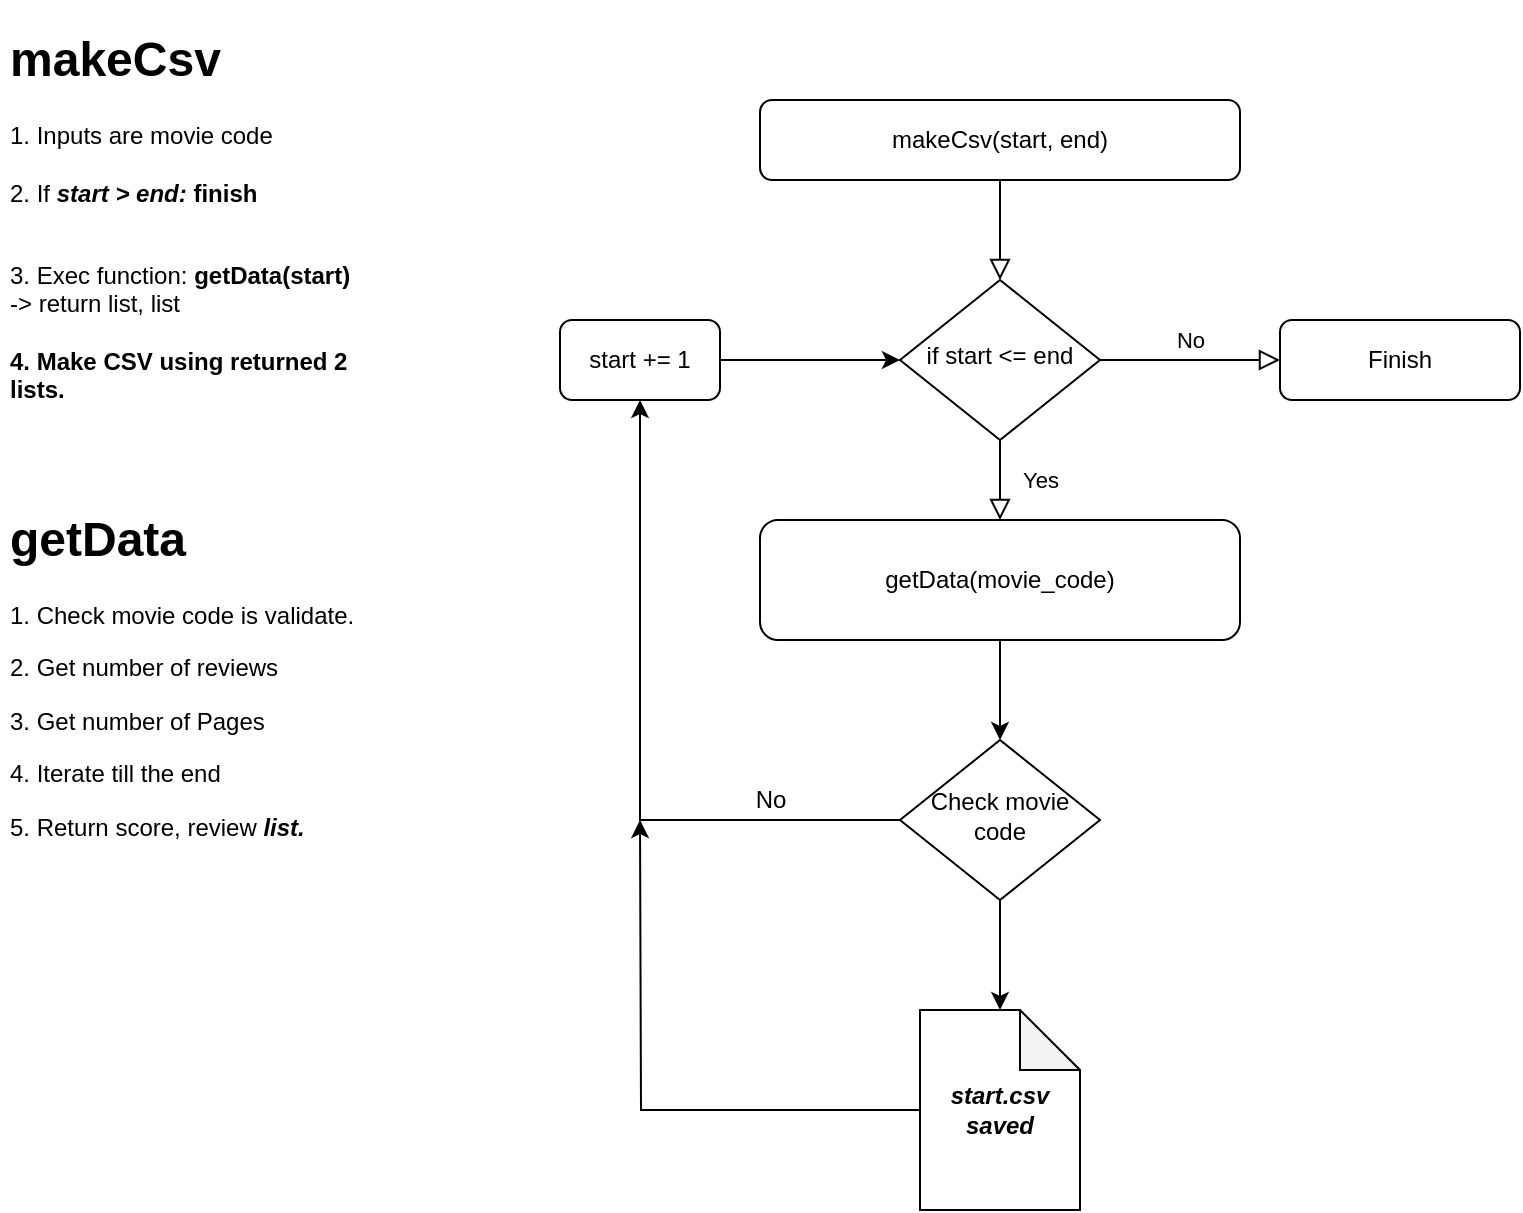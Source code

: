 <mxfile version="13.6.2" type="device"><diagram id="C5RBs43oDa-KdzZeNtuy" name="Page-1"><mxGraphModel dx="1287" dy="749" grid="1" gridSize="10" guides="1" tooltips="1" connect="1" arrows="1" fold="1" page="1" pageScale="1" pageWidth="827" pageHeight="1169" math="0" shadow="0"><root><mxCell id="WIyWlLk6GJQsqaUBKTNV-0"/><mxCell id="WIyWlLk6GJQsqaUBKTNV-1" parent="WIyWlLk6GJQsqaUBKTNV-0"/><mxCell id="WIyWlLk6GJQsqaUBKTNV-2" value="" style="rounded=0;html=1;jettySize=auto;orthogonalLoop=1;fontSize=11;endArrow=block;endFill=0;endSize=8;strokeWidth=1;shadow=0;labelBackgroundColor=none;edgeStyle=orthogonalEdgeStyle;" parent="WIyWlLk6GJQsqaUBKTNV-1" source="WIyWlLk6GJQsqaUBKTNV-3" target="WIyWlLk6GJQsqaUBKTNV-6" edge="1"><mxGeometry relative="1" as="geometry"/></mxCell><mxCell id="WIyWlLk6GJQsqaUBKTNV-3" value="makeCsv(start, end)" style="rounded=1;whiteSpace=wrap;html=1;fontSize=12;glass=0;strokeWidth=1;shadow=0;" parent="WIyWlLk6GJQsqaUBKTNV-1" vertex="1"><mxGeometry x="100" y="80" width="240" height="40" as="geometry"/></mxCell><mxCell id="WIyWlLk6GJQsqaUBKTNV-4" value="Yes" style="rounded=0;html=1;jettySize=auto;orthogonalLoop=1;fontSize=11;endArrow=block;endFill=0;endSize=8;strokeWidth=1;shadow=0;labelBackgroundColor=none;edgeStyle=orthogonalEdgeStyle;" parent="WIyWlLk6GJQsqaUBKTNV-1" source="WIyWlLk6GJQsqaUBKTNV-6" edge="1"><mxGeometry y="20" relative="1" as="geometry"><mxPoint as="offset"/><mxPoint x="220" y="290" as="targetPoint"/></mxGeometry></mxCell><mxCell id="WIyWlLk6GJQsqaUBKTNV-5" value="No" style="edgeStyle=orthogonalEdgeStyle;rounded=0;html=1;jettySize=auto;orthogonalLoop=1;fontSize=11;endArrow=block;endFill=0;endSize=8;strokeWidth=1;shadow=0;labelBackgroundColor=none;" parent="WIyWlLk6GJQsqaUBKTNV-1" source="WIyWlLk6GJQsqaUBKTNV-6" target="WIyWlLk6GJQsqaUBKTNV-7" edge="1"><mxGeometry y="10" relative="1" as="geometry"><mxPoint as="offset"/></mxGeometry></mxCell><mxCell id="WIyWlLk6GJQsqaUBKTNV-6" value="if start &amp;lt;= end" style="rhombus;whiteSpace=wrap;html=1;shadow=0;fontFamily=Helvetica;fontSize=12;align=center;strokeWidth=1;spacing=6;spacingTop=-4;" parent="WIyWlLk6GJQsqaUBKTNV-1" vertex="1"><mxGeometry x="170" y="170" width="100" height="80" as="geometry"/></mxCell><mxCell id="WIyWlLk6GJQsqaUBKTNV-7" value="Finish" style="rounded=1;whiteSpace=wrap;html=1;fontSize=12;glass=0;strokeWidth=1;shadow=0;" parent="WIyWlLk6GJQsqaUBKTNV-1" vertex="1"><mxGeometry x="360" y="190" width="120" height="40" as="geometry"/></mxCell><mxCell id="N7S4pHxluev0v9nDtXIm-16" style="edgeStyle=orthogonalEdgeStyle;rounded=0;orthogonalLoop=1;jettySize=auto;html=1;entryX=0.5;entryY=0;entryDx=0;entryDy=0;" edge="1" parent="WIyWlLk6GJQsqaUBKTNV-1" source="N7S4pHxluev0v9nDtXIm-6" target="N7S4pHxluev0v9nDtXIm-13"><mxGeometry relative="1" as="geometry"/></mxCell><mxCell id="N7S4pHxluev0v9nDtXIm-6" value="getData(movie_code)" style="rounded=1;whiteSpace=wrap;html=1;" vertex="1" parent="WIyWlLk6GJQsqaUBKTNV-1"><mxGeometry x="100" y="290" width="240" height="60" as="geometry"/></mxCell><mxCell id="N7S4pHxluev0v9nDtXIm-17" style="edgeStyle=orthogonalEdgeStyle;rounded=0;orthogonalLoop=1;jettySize=auto;html=1;exitX=0.5;exitY=1;exitDx=0;exitDy=0;entryX=0.5;entryY=0;entryDx=0;entryDy=0;entryPerimeter=0;" edge="1" parent="WIyWlLk6GJQsqaUBKTNV-1" source="N7S4pHxluev0v9nDtXIm-13" target="N7S4pHxluev0v9nDtXIm-32"><mxGeometry relative="1" as="geometry"><mxPoint x="220" y="525" as="targetPoint"/></mxGeometry></mxCell><mxCell id="N7S4pHxluev0v9nDtXIm-26" style="edgeStyle=orthogonalEdgeStyle;rounded=0;orthogonalLoop=1;jettySize=auto;html=1;exitX=0;exitY=0.5;exitDx=0;exitDy=0;entryX=0.5;entryY=1;entryDx=0;entryDy=0;" edge="1" parent="WIyWlLk6GJQsqaUBKTNV-1" source="N7S4pHxluev0v9nDtXIm-13" target="N7S4pHxluev0v9nDtXIm-27"><mxGeometry relative="1" as="geometry"><mxPoint x="40" y="240" as="targetPoint"/></mxGeometry></mxCell><mxCell id="N7S4pHxluev0v9nDtXIm-13" value="Check movie code" style="rhombus;whiteSpace=wrap;html=1;shadow=0;fontFamily=Helvetica;fontSize=12;align=center;strokeWidth=1;spacing=6;spacingTop=-4;" vertex="1" parent="WIyWlLk6GJQsqaUBKTNV-1"><mxGeometry x="170" y="400" width="100" height="80" as="geometry"/></mxCell><mxCell id="N7S4pHxluev0v9nDtXIm-19" value="No" style="text;html=1;align=center;verticalAlign=middle;resizable=0;points=[];autosize=1;" vertex="1" parent="WIyWlLk6GJQsqaUBKTNV-1"><mxGeometry x="90" y="420" width="30" height="20" as="geometry"/></mxCell><mxCell id="N7S4pHxluev0v9nDtXIm-28" style="edgeStyle=orthogonalEdgeStyle;rounded=0;orthogonalLoop=1;jettySize=auto;html=1;entryX=0;entryY=0.5;entryDx=0;entryDy=0;" edge="1" parent="WIyWlLk6GJQsqaUBKTNV-1" source="N7S4pHxluev0v9nDtXIm-27" target="WIyWlLk6GJQsqaUBKTNV-6"><mxGeometry relative="1" as="geometry"/></mxCell><mxCell id="N7S4pHxluev0v9nDtXIm-27" value="start += 1" style="rounded=1;whiteSpace=wrap;html=1;" vertex="1" parent="WIyWlLk6GJQsqaUBKTNV-1"><mxGeometry y="190" width="80" height="40" as="geometry"/></mxCell><mxCell id="N7S4pHxluev0v9nDtXIm-30" value="&lt;h1&gt;getData&lt;/h1&gt;&lt;p&gt;1. Check movie code is validate.&lt;/p&gt;&lt;p&gt;2. Get number of reviews&lt;/p&gt;&lt;p&gt;3. Get number of Pages&lt;/p&gt;&lt;p&gt;&lt;span&gt;4. Iterate till the end&lt;/span&gt;&lt;/p&gt;&lt;div&gt;5. Return score, review&amp;nbsp;&lt;b&gt;&lt;i&gt;list.&lt;/i&gt;&lt;/b&gt;&lt;/div&gt;" style="text;html=1;strokeColor=none;fillColor=none;spacing=5;spacingTop=-20;whiteSpace=wrap;overflow=hidden;rounded=0;" vertex="1" parent="WIyWlLk6GJQsqaUBKTNV-1"><mxGeometry x="-280" y="280" width="190" height="190" as="geometry"/></mxCell><mxCell id="N7S4pHxluev0v9nDtXIm-31" value="&lt;h1&gt;makeCsv&lt;/h1&gt;&lt;p&gt;1. Inputs are movie code&lt;br&gt;&lt;br&gt;2. If&amp;nbsp;&lt;i style=&quot;font-weight: bold&quot;&gt;start &amp;gt; end:&amp;nbsp;&lt;/i&gt;&lt;b&gt;finish&lt;/b&gt;&lt;br&gt;&lt;br&gt;&lt;/p&gt;&lt;div&gt;3. Exec function:&amp;nbsp;&lt;b&gt;getData(start)&lt;/b&gt;&lt;/div&gt;&lt;div&gt;-&amp;gt; return list, list&lt;/div&gt;&lt;div&gt;&lt;b&gt;&lt;br&gt;&lt;/b&gt;&lt;/div&gt;&lt;div&gt;&lt;b&gt;4. Make CSV using returned 2 lists.&lt;/b&gt;&lt;/div&gt;" style="text;html=1;strokeColor=none;fillColor=none;spacing=5;spacingTop=-20;whiteSpace=wrap;overflow=hidden;rounded=0;" vertex="1" parent="WIyWlLk6GJQsqaUBKTNV-1"><mxGeometry x="-280" y="40" width="180" height="210" as="geometry"/></mxCell><mxCell id="N7S4pHxluev0v9nDtXIm-33" style="edgeStyle=orthogonalEdgeStyle;rounded=0;orthogonalLoop=1;jettySize=auto;html=1;" edge="1" parent="WIyWlLk6GJQsqaUBKTNV-1" source="N7S4pHxluev0v9nDtXIm-32"><mxGeometry relative="1" as="geometry"><mxPoint x="40" y="440" as="targetPoint"/></mxGeometry></mxCell><mxCell id="N7S4pHxluev0v9nDtXIm-32" value="&lt;b&gt;&lt;i&gt;start.csv&lt;br&gt;saved&lt;br&gt;&lt;/i&gt;&lt;/b&gt;" style="shape=note;whiteSpace=wrap;html=1;backgroundOutline=1;darkOpacity=0.05;" vertex="1" parent="WIyWlLk6GJQsqaUBKTNV-1"><mxGeometry x="180" y="535" width="80" height="100" as="geometry"/></mxCell></root></mxGraphModel></diagram></mxfile>